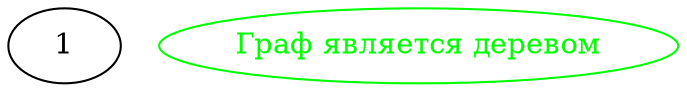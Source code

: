 digraph SingleVertex 
{
    1;
    c[color = green label = "Граф является деревом", fontcolor = green];
}
